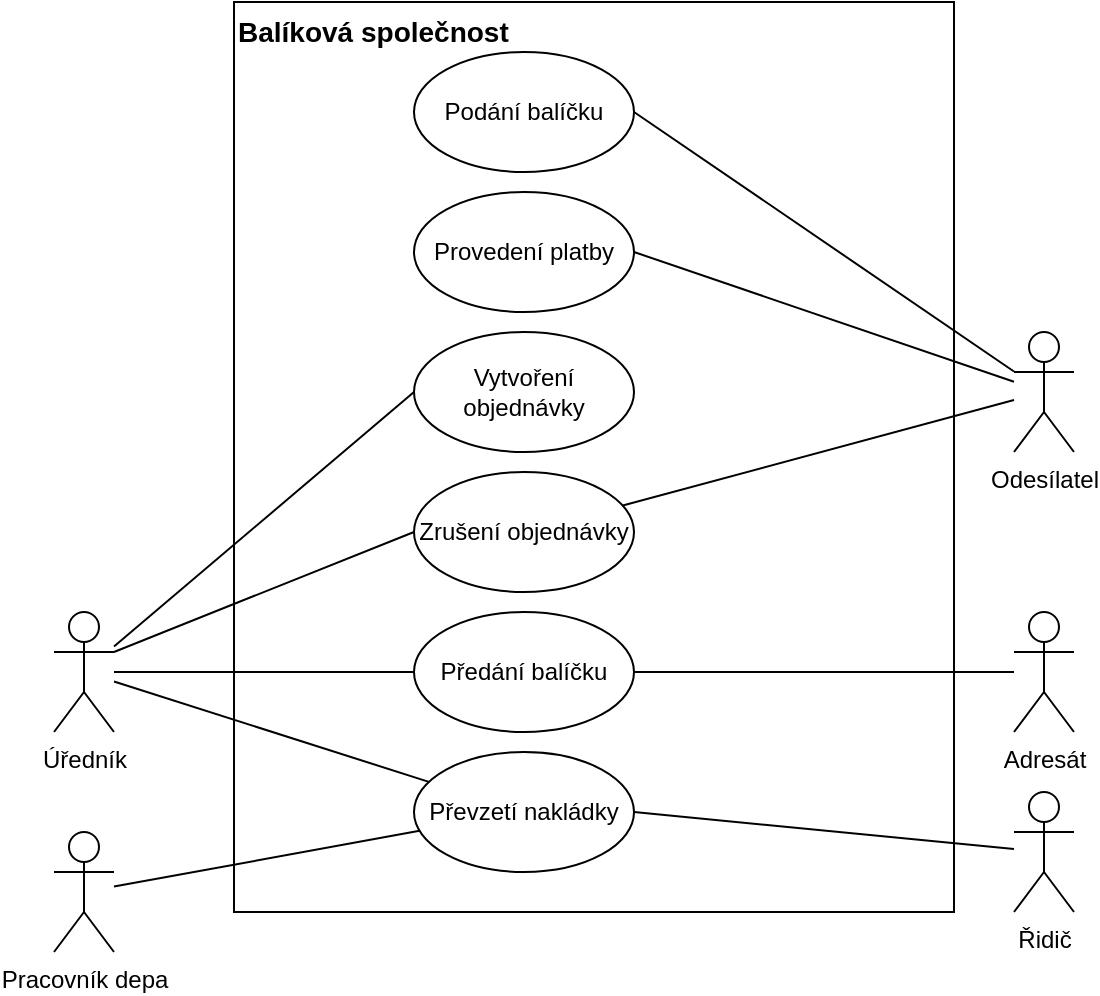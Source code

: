 <mxfile version="20.6.0" type="github">
  <diagram id="tyh3BbqqU5Aa6YJ-12lD" name="Stránka-1">
    <mxGraphModel dx="571" dy="639" grid="1" gridSize="10" guides="1" tooltips="1" connect="1" arrows="1" fold="1" page="1" pageScale="1" pageWidth="827" pageHeight="1169" math="0" shadow="0">
      <root>
        <mxCell id="0" />
        <mxCell id="1" parent="0" />
        <mxCell id="Qde1e1kA7MSNwPP84bWM-2" value="Odesílatel" style="shape=umlActor;verticalLabelPosition=bottom;verticalAlign=top;html=1;outlineConnect=0;" parent="1" vertex="1">
          <mxGeometry x="610" y="180" width="30" height="60" as="geometry" />
        </mxCell>
        <mxCell id="Qde1e1kA7MSNwPP84bWM-3" value="Adresát" style="shape=umlActor;verticalLabelPosition=bottom;verticalAlign=top;html=1;outlineConnect=0;" parent="1" vertex="1">
          <mxGeometry x="610" y="320" width="30" height="60" as="geometry" />
        </mxCell>
        <mxCell id="Qde1e1kA7MSNwPP84bWM-4" value="Balíková společnost" style="rounded=0;whiteSpace=wrap;html=1;align=left;labelPosition=center;verticalLabelPosition=middle;verticalAlign=top;fontStyle=1;fontSize=14;" parent="1" vertex="1">
          <mxGeometry x="220" y="15" width="360" height="455" as="geometry" />
        </mxCell>
        <mxCell id="Qde1e1kA7MSNwPP84bWM-1" value="Podání balíčku" style="ellipse;whiteSpace=wrap;html=1;" parent="1" vertex="1">
          <mxGeometry x="310" y="40" width="110" height="60" as="geometry" />
        </mxCell>
        <mxCell id="Qde1e1kA7MSNwPP84bWM-6" value="Provedení platby" style="ellipse;whiteSpace=wrap;html=1;" parent="1" vertex="1">
          <mxGeometry x="310" y="110" width="110" height="60" as="geometry" />
        </mxCell>
        <mxCell id="Qde1e1kA7MSNwPP84bWM-7" value="Úředník" style="shape=umlActor;verticalLabelPosition=bottom;verticalAlign=top;html=1;outlineConnect=0;" parent="1" vertex="1">
          <mxGeometry x="130" y="320" width="30" height="60" as="geometry" />
        </mxCell>
        <mxCell id="Qde1e1kA7MSNwPP84bWM-9" value="Vytvoření objednávky" style="ellipse;whiteSpace=wrap;html=1;" parent="1" vertex="1">
          <mxGeometry x="310" y="180" width="110" height="60" as="geometry" />
        </mxCell>
        <mxCell id="Qde1e1kA7MSNwPP84bWM-10" value="" style="endArrow=none;html=1;rounded=0;fontSize=14;exitX=1;exitY=0.5;exitDx=0;exitDy=0;" parent="1" source="Qde1e1kA7MSNwPP84bWM-1" target="Qde1e1kA7MSNwPP84bWM-2" edge="1">
          <mxGeometry width="50" height="50" relative="1" as="geometry">
            <mxPoint x="520" y="280" as="sourcePoint" />
            <mxPoint x="510" y="160" as="targetPoint" />
          </mxGeometry>
        </mxCell>
        <mxCell id="Qde1e1kA7MSNwPP84bWM-11" value="" style="endArrow=none;html=1;rounded=0;fontSize=14;exitX=1;exitY=0.5;exitDx=0;exitDy=0;" parent="1" source="Qde1e1kA7MSNwPP84bWM-6" target="Qde1e1kA7MSNwPP84bWM-2" edge="1">
          <mxGeometry width="50" height="50" relative="1" as="geometry">
            <mxPoint x="410" y="130" as="sourcePoint" />
            <mxPoint x="570" y="200" as="targetPoint" />
          </mxGeometry>
        </mxCell>
        <mxCell id="Qde1e1kA7MSNwPP84bWM-17" value="" style="endArrow=none;html=1;rounded=0;fontSize=14;exitX=0;exitY=0.5;exitDx=0;exitDy=0;" parent="1" source="Qde1e1kA7MSNwPP84bWM-9" target="Qde1e1kA7MSNwPP84bWM-7" edge="1">
          <mxGeometry width="50" height="50" relative="1" as="geometry">
            <mxPoint x="410" y="340" as="sourcePoint" />
            <mxPoint x="180" y="460" as="targetPoint" />
          </mxGeometry>
        </mxCell>
        <mxCell id="Qde1e1kA7MSNwPP84bWM-19" style="edgeStyle=orthogonalEdgeStyle;rounded=0;orthogonalLoop=1;jettySize=auto;html=1;exitX=0.5;exitY=1;exitDx=0;exitDy=0;fontSize=14;" parent="1" source="Qde1e1kA7MSNwPP84bWM-9" target="Qde1e1kA7MSNwPP84bWM-9" edge="1">
          <mxGeometry relative="1" as="geometry" />
        </mxCell>
        <mxCell id="Qde1e1kA7MSNwPP84bWM-26" value="Řidič" style="shape=umlActor;verticalLabelPosition=bottom;verticalAlign=top;html=1;outlineConnect=0;fontSize=12;" parent="1" vertex="1">
          <mxGeometry x="610" y="410" width="30" height="60" as="geometry" />
        </mxCell>
        <mxCell id="wM-L03-5KIFUmMX-lI7g-7" style="edgeStyle=none;rounded=0;orthogonalLoop=1;jettySize=auto;html=1;endArrow=none;endFill=0;" edge="1" parent="1" source="Qde1e1kA7MSNwPP84bWM-27" target="Qde1e1kA7MSNwPP84bWM-32">
          <mxGeometry relative="1" as="geometry" />
        </mxCell>
        <mxCell id="wM-L03-5KIFUmMX-lI7g-8" style="edgeStyle=none;rounded=0;orthogonalLoop=1;jettySize=auto;html=1;endArrow=none;endFill=0;" edge="1" parent="1" source="Qde1e1kA7MSNwPP84bWM-27" target="Qde1e1kA7MSNwPP84bWM-7">
          <mxGeometry relative="1" as="geometry" />
        </mxCell>
        <mxCell id="Qde1e1kA7MSNwPP84bWM-27" value="Převzetí nakládky" style="ellipse;whiteSpace=wrap;html=1;" parent="1" vertex="1">
          <mxGeometry x="310" y="390" width="110" height="60" as="geometry" />
        </mxCell>
        <mxCell id="Qde1e1kA7MSNwPP84bWM-30" value="" style="endArrow=none;html=1;rounded=0;fontSize=14;exitX=1;exitY=0.5;exitDx=0;exitDy=0;" parent="1" source="Qde1e1kA7MSNwPP84bWM-27" target="Qde1e1kA7MSNwPP84bWM-26" edge="1">
          <mxGeometry width="50" height="50" relative="1" as="geometry">
            <mxPoint x="490" y="540" as="sourcePoint" />
            <mxPoint x="530" y="540" as="targetPoint" />
          </mxGeometry>
        </mxCell>
        <mxCell id="Qde1e1kA7MSNwPP84bWM-31" value="" style="endArrow=none;html=1;rounded=0;fontSize=14;exitX=1;exitY=0.5;exitDx=0;exitDy=0;" parent="1" source="Qde1e1kA7MSNwPP84bWM-56" target="Qde1e1kA7MSNwPP84bWM-3" edge="1">
          <mxGeometry width="50" height="50" relative="1" as="geometry">
            <mxPoint x="460" y="670" as="sourcePoint" />
            <mxPoint x="540" y="660" as="targetPoint" />
          </mxGeometry>
        </mxCell>
        <mxCell id="Qde1e1kA7MSNwPP84bWM-32" value="Pracovník depa" style="shape=umlActor;verticalLabelPosition=bottom;verticalAlign=top;html=1;outlineConnect=0;" parent="1" vertex="1">
          <mxGeometry x="130" y="430" width="30" height="60" as="geometry" />
        </mxCell>
        <mxCell id="Qde1e1kA7MSNwPP84bWM-56" value="Předání balíčku" style="ellipse;whiteSpace=wrap;html=1;" parent="1" vertex="1">
          <mxGeometry x="310" y="320" width="110" height="60" as="geometry" />
        </mxCell>
        <mxCell id="Qde1e1kA7MSNwPP84bWM-57" value="" style="endArrow=none;html=1;rounded=0;fontSize=14;exitX=0;exitY=0.5;exitDx=0;exitDy=0;" parent="1" source="Qde1e1kA7MSNwPP84bWM-56" target="Qde1e1kA7MSNwPP84bWM-7" edge="1">
          <mxGeometry width="50" height="50" relative="1" as="geometry">
            <mxPoint x="296" y="600" as="sourcePoint" />
            <mxPoint x="140" y="490.526" as="targetPoint" />
          </mxGeometry>
        </mxCell>
        <mxCell id="wM-L03-5KIFUmMX-lI7g-4" style="rounded=0;orthogonalLoop=1;jettySize=auto;html=1;endArrow=none;endFill=0;" edge="1" parent="1" source="wM-L03-5KIFUmMX-lI7g-2" target="Qde1e1kA7MSNwPP84bWM-2">
          <mxGeometry relative="1" as="geometry" />
        </mxCell>
        <mxCell id="wM-L03-5KIFUmMX-lI7g-6" style="edgeStyle=none;rounded=0;orthogonalLoop=1;jettySize=auto;html=1;endArrow=none;endFill=0;exitX=0;exitY=0.5;exitDx=0;exitDy=0;" edge="1" parent="1" source="wM-L03-5KIFUmMX-lI7g-2">
          <mxGeometry relative="1" as="geometry">
            <mxPoint x="160" y="340" as="targetPoint" />
          </mxGeometry>
        </mxCell>
        <mxCell id="wM-L03-5KIFUmMX-lI7g-2" value="Zrušení objednávky" style="ellipse;whiteSpace=wrap;html=1;" vertex="1" parent="1">
          <mxGeometry x="310" y="250" width="110" height="60" as="geometry" />
        </mxCell>
      </root>
    </mxGraphModel>
  </diagram>
</mxfile>
